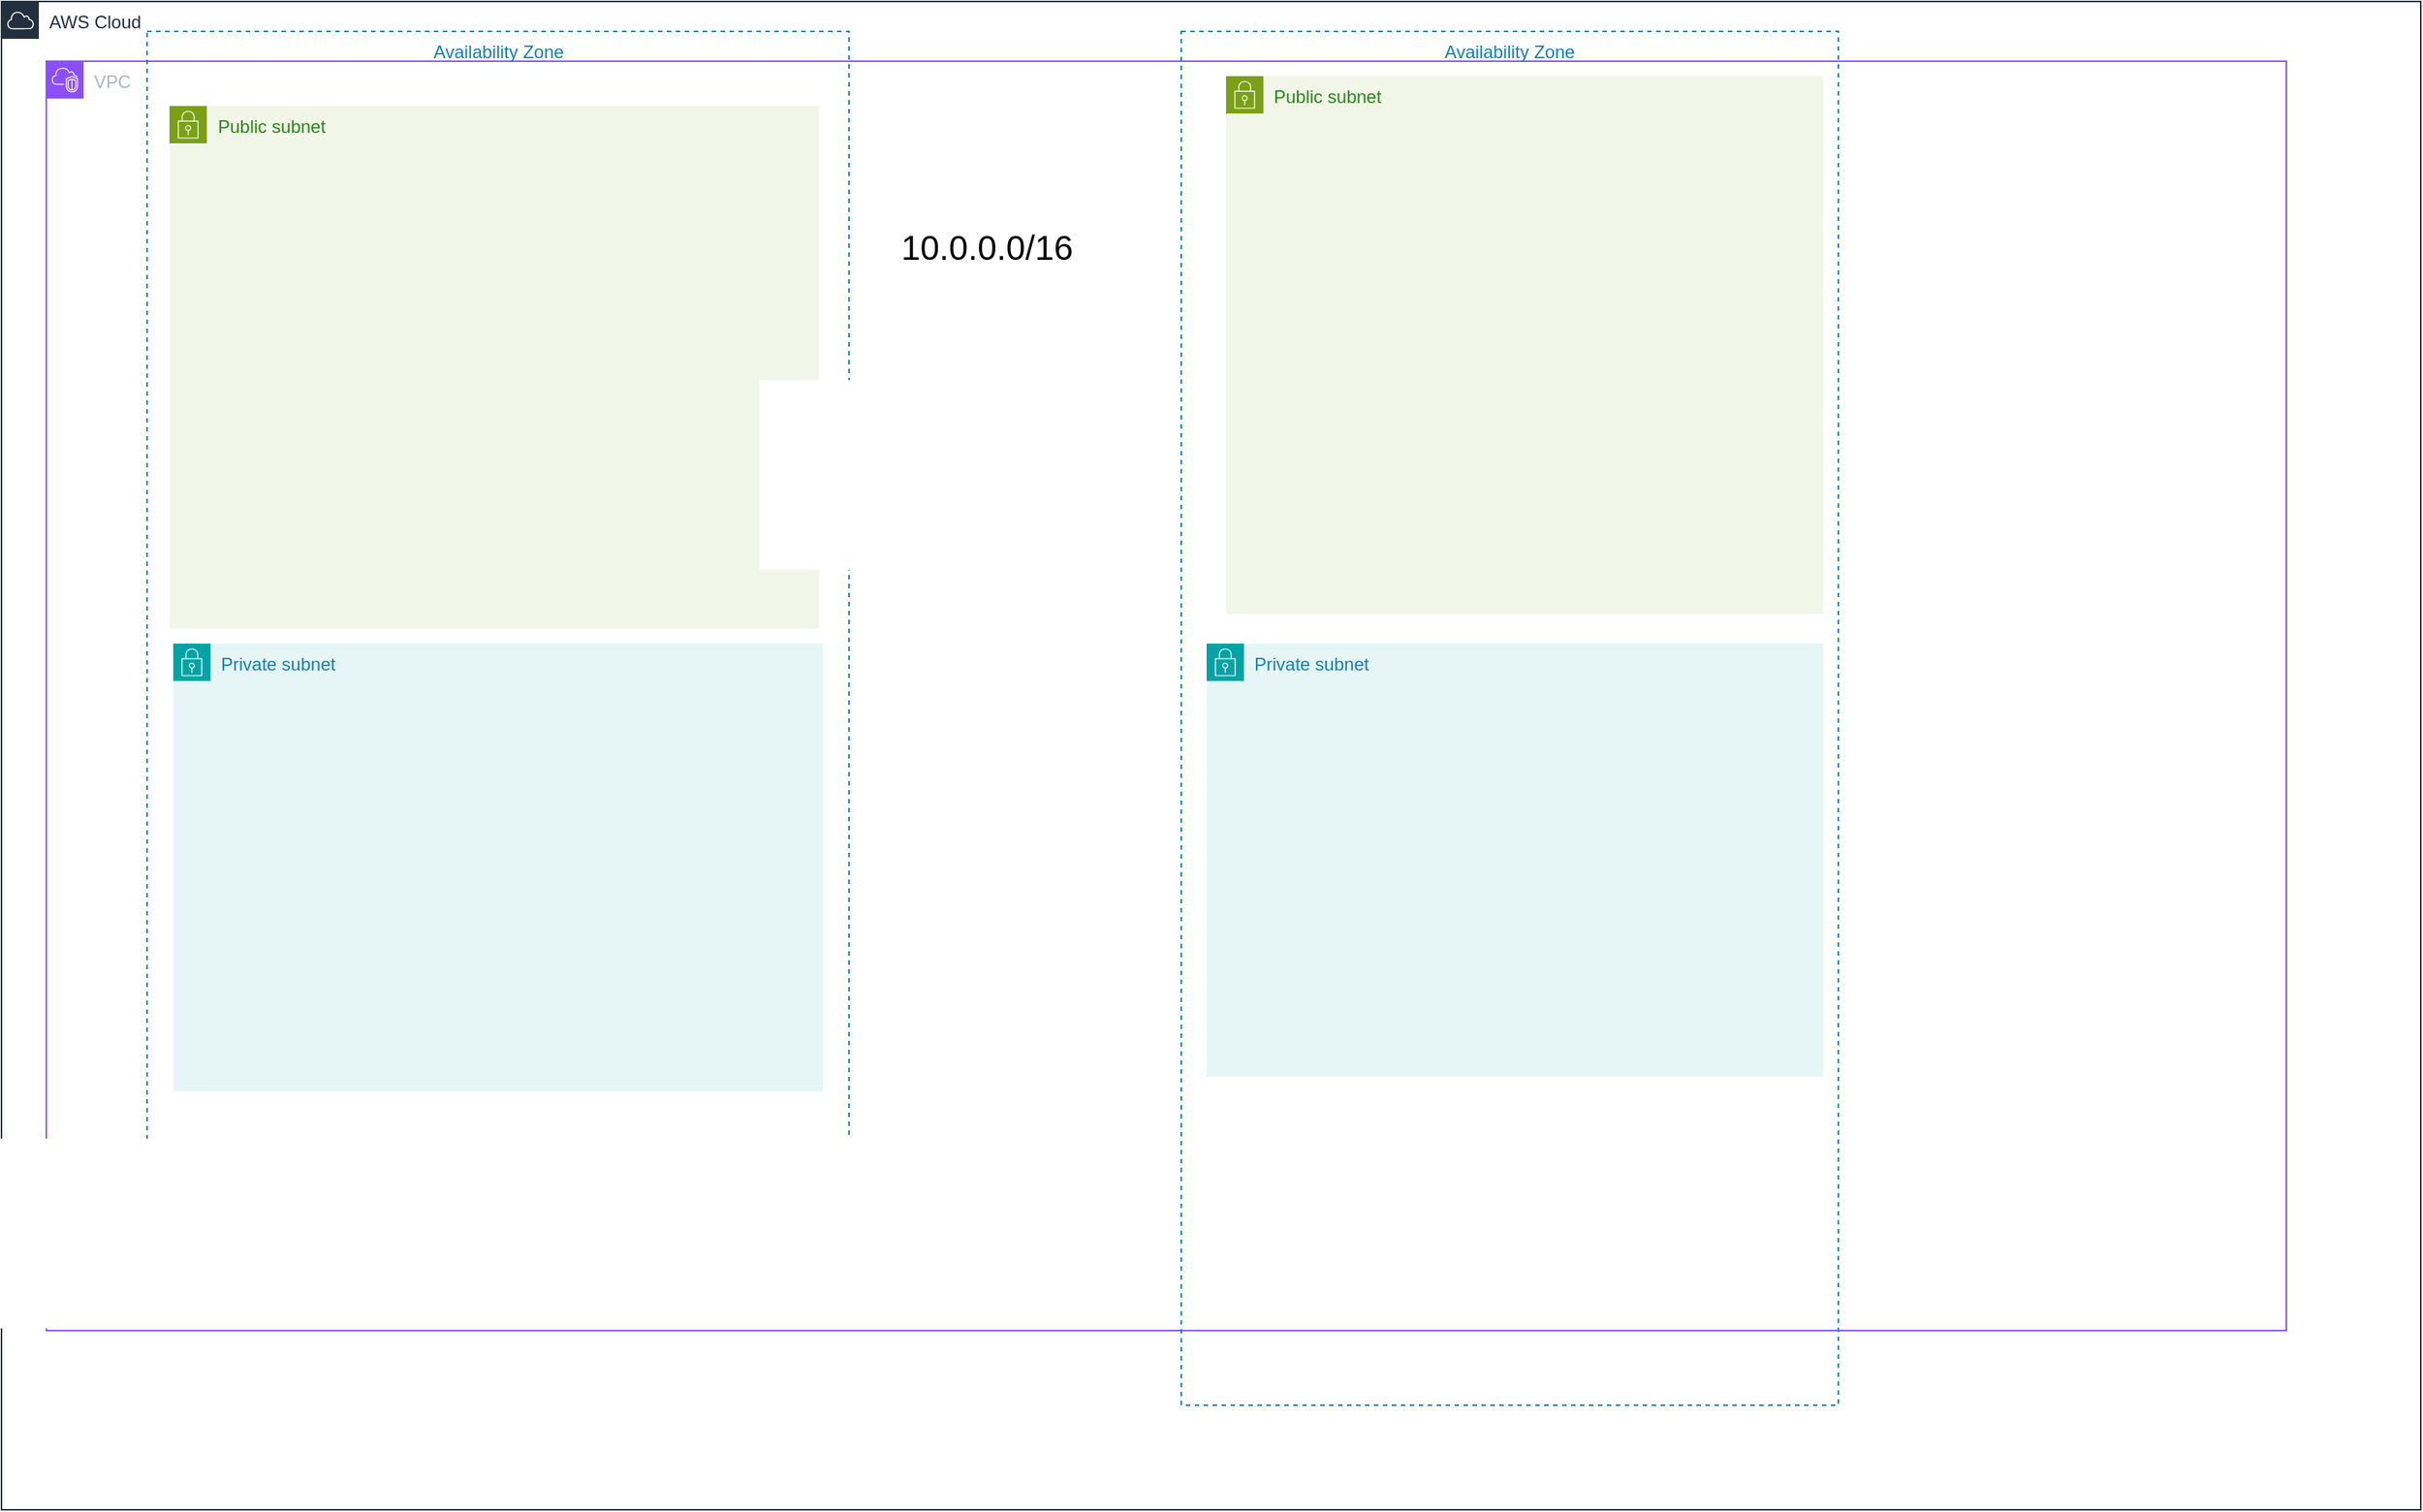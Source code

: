 <mxfile version="28.2.3">
  <diagram name="Page-1" id="AnvhtMUwxoM4j_-2QcNo">
    <mxGraphModel dx="2852" dy="1522" grid="1" gridSize="10" guides="1" tooltips="1" connect="1" arrows="1" fold="1" page="1" pageScale="1" pageWidth="827" pageHeight="1169" math="0" shadow="0">
      <root>
        <mxCell id="0" />
        <mxCell id="1" parent="0" />
        <mxCell id="jZfNNYGr7JV89RMyb5NG-5" value="AWS Cloud" style="points=[[0,0],[0.25,0],[0.5,0],[0.75,0],[1,0],[1,0.25],[1,0.5],[1,0.75],[1,1],[0.75,1],[0.5,1],[0.25,1],[0,1],[0,0.75],[0,0.5],[0,0.25]];outlineConnect=0;gradientColor=none;html=1;whiteSpace=wrap;fontSize=12;fontStyle=0;container=1;pointerEvents=0;collapsible=0;recursiveResize=0;shape=mxgraph.aws4.group;grIcon=mxgraph.aws4.group_aws_cloud;strokeColor=#232F3E;fillColor=none;verticalAlign=top;align=left;spacingLeft=30;fontColor=#232F3E;dashed=0;" vertex="1" parent="1">
          <mxGeometry x="20" y="30" width="1620" height="1010" as="geometry" />
        </mxCell>
        <mxCell id="jZfNNYGr7JV89RMyb5NG-6" value="VPC" style="points=[[0,0],[0.25,0],[0.5,0],[0.75,0],[1,0],[1,0.25],[1,0.5],[1,0.75],[1,1],[0.75,1],[0.5,1],[0.25,1],[0,1],[0,0.75],[0,0.5],[0,0.25]];outlineConnect=0;gradientColor=none;html=1;whiteSpace=wrap;fontSize=12;fontStyle=0;container=0;pointerEvents=0;collapsible=0;recursiveResize=0;shape=mxgraph.aws4.group;grIcon=mxgraph.aws4.group_vpc2;strokeColor=#8C4FFF;fillColor=none;verticalAlign=top;align=left;spacingLeft=30;fontColor=#AAB7B8;dashed=0;" vertex="1" parent="jZfNNYGr7JV89RMyb5NG-5">
          <mxGeometry x="30" y="40" width="1500" height="850" as="geometry" />
        </mxCell>
        <mxCell id="jZfNNYGr7JV89RMyb5NG-9" value="Availability Zone" style="fillColor=none;strokeColor=#147EBA;dashed=1;verticalAlign=top;fontStyle=0;fontColor=#147EBA;whiteSpace=wrap;html=1;" vertex="1" parent="jZfNNYGr7JV89RMyb5NG-5">
          <mxGeometry x="790" y="20" width="440" height="920" as="geometry" />
        </mxCell>
        <mxCell id="jZfNNYGr7JV89RMyb5NG-8" value="Availability Zone" style="fillColor=none;strokeColor=#147EBA;dashed=1;verticalAlign=top;fontStyle=0;fontColor=#147EBA;whiteSpace=wrap;html=1;" vertex="1" parent="jZfNNYGr7JV89RMyb5NG-5">
          <mxGeometry x="97.5" y="20" width="470" height="780" as="geometry" />
        </mxCell>
        <mxCell id="jZfNNYGr7JV89RMyb5NG-13" value="Public subnet" style="points=[[0,0],[0.25,0],[0.5,0],[0.75,0],[1,0],[1,0.25],[1,0.5],[1,0.75],[1,1],[0.75,1],[0.5,1],[0.25,1],[0,1],[0,0.75],[0,0.5],[0,0.25]];outlineConnect=0;gradientColor=none;html=1;whiteSpace=wrap;fontSize=12;fontStyle=0;container=1;pointerEvents=0;collapsible=0;recursiveResize=0;shape=mxgraph.aws4.group;grIcon=mxgraph.aws4.group_security_group;grStroke=0;strokeColor=#7AA116;fillColor=#F2F6E8;verticalAlign=top;align=left;spacingLeft=30;fontColor=#248814;dashed=0;" vertex="1" parent="jZfNNYGr7JV89RMyb5NG-5">
          <mxGeometry x="820" y="50" width="400" height="360" as="geometry" />
        </mxCell>
        <mxCell id="jZfNNYGr7JV89RMyb5NG-10" value="Public subnet" style="points=[[0,0],[0.25,0],[0.5,0],[0.75,0],[1,0],[1,0.25],[1,0.5],[1,0.75],[1,1],[0.75,1],[0.5,1],[0.25,1],[0,1],[0,0.75],[0,0.5],[0,0.25]];outlineConnect=0;gradientColor=none;html=1;whiteSpace=wrap;fontSize=12;fontStyle=0;container=1;pointerEvents=0;collapsible=0;recursiveResize=0;shape=mxgraph.aws4.group;grIcon=mxgraph.aws4.group_security_group;grStroke=0;strokeColor=#7AA116;fillColor=#F2F6E8;verticalAlign=top;align=left;spacingLeft=30;fontColor=#248814;dashed=0;" vertex="1" parent="jZfNNYGr7JV89RMyb5NG-5">
          <mxGeometry x="112.5" y="70" width="435" height="350" as="geometry" />
        </mxCell>
        <mxCell id="jZfNNYGr7JV89RMyb5NG-14" value="Private subnet" style="points=[[0,0],[0.25,0],[0.5,0],[0.75,0],[1,0],[1,0.25],[1,0.5],[1,0.75],[1,1],[0.75,1],[0.5,1],[0.25,1],[0,1],[0,0.75],[0,0.5],[0,0.25]];outlineConnect=0;gradientColor=none;html=1;whiteSpace=wrap;fontSize=12;fontStyle=0;container=1;pointerEvents=0;collapsible=0;recursiveResize=0;shape=mxgraph.aws4.group;grIcon=mxgraph.aws4.group_security_group;grStroke=0;strokeColor=#00A4A6;fillColor=#E6F6F7;verticalAlign=top;align=left;spacingLeft=30;fontColor=#147EBA;dashed=0;" vertex="1" parent="jZfNNYGr7JV89RMyb5NG-5">
          <mxGeometry x="115" y="430" width="435" height="300" as="geometry" />
        </mxCell>
        <mxCell id="jZfNNYGr7JV89RMyb5NG-15" value="Private subnet" style="points=[[0,0],[0.25,0],[0.5,0],[0.75,0],[1,0],[1,0.25],[1,0.5],[1,0.75],[1,1],[0.75,1],[0.5,1],[0.25,1],[0,1],[0,0.75],[0,0.5],[0,0.25]];outlineConnect=0;gradientColor=none;html=1;whiteSpace=wrap;fontSize=12;fontStyle=0;container=1;pointerEvents=0;collapsible=0;recursiveResize=0;shape=mxgraph.aws4.group;grIcon=mxgraph.aws4.group_security_group;grStroke=0;strokeColor=#00A4A6;fillColor=#E6F6F7;verticalAlign=top;align=left;spacingLeft=30;fontColor=#147EBA;dashed=0;" vertex="1" parent="jZfNNYGr7JV89RMyb5NG-5">
          <mxGeometry x="807" y="430" width="413" height="290" as="geometry" />
        </mxCell>
        <mxCell id="jZfNNYGr7JV89RMyb5NG-16" value="&lt;font style=&quot;font-size: 23px;&quot;&gt;10.0.0.0/16&lt;/font&gt;" style="text;html=1;align=center;verticalAlign=middle;whiteSpace=wrap;rounded=0;" vertex="1" parent="jZfNNYGr7JV89RMyb5NG-5">
          <mxGeometry x="600" y="140" width="120" height="50" as="geometry" />
        </mxCell>
      </root>
    </mxGraphModel>
  </diagram>
</mxfile>
